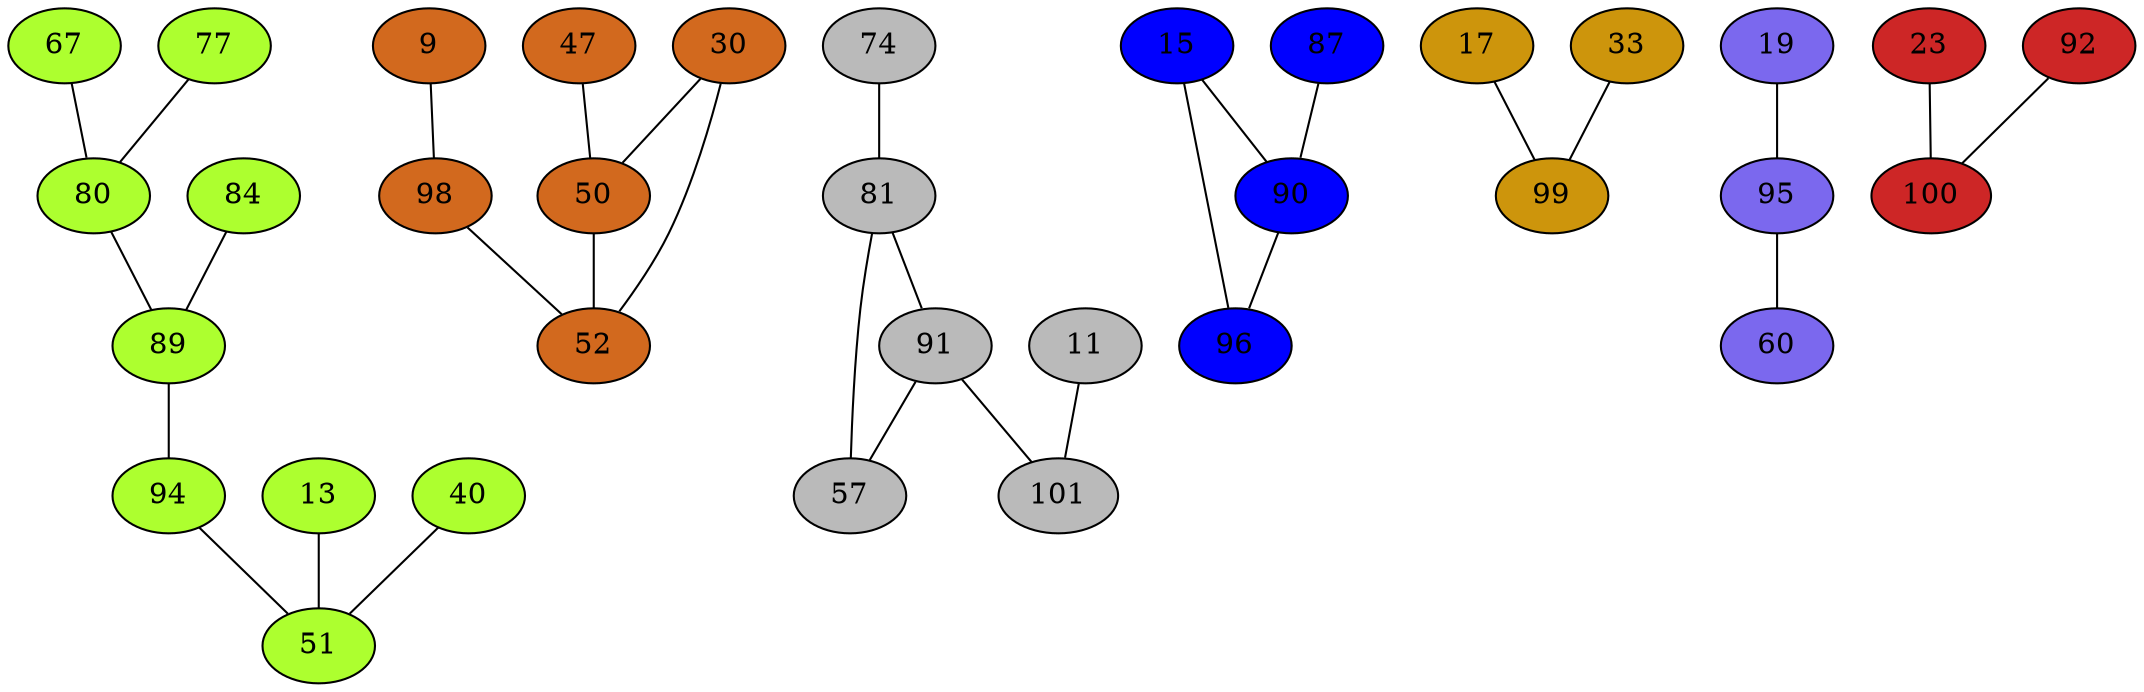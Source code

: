 strict graph {
67[label="67" style=filled fillcolor="greenyellow"];
67 -- 80
9[label="9" style=filled fillcolor="chocolate"];
9 -- 98
74[label="74" style=filled fillcolor="gray73"];
74 -- 81
11[label="11" style=filled fillcolor="gray73"];
11 -- 101
77[label="77" style=filled fillcolor="greenyellow"];
77 -- 80
13[label="13" style=filled fillcolor="greenyellow"];
13 -- 51
15[label="15" style=filled fillcolor="blue1"];
15 -- 96
15 -- 90
80[label="80" style=filled fillcolor="greenyellow"];
80 -- 67
80 -- 89
80 -- 77
17[label="17" style=filled fillcolor="darkgoldenrod3"];
17 -- 99
81[label="81" style=filled fillcolor="gray73"];
81 -- 57
81 -- 74
81 -- 91
19[label="19" style=filled fillcolor="mediumslateblue"];
19 -- 95
84[label="84" style=filled fillcolor="greenyellow"];
84 -- 89
23[label="23" style=filled fillcolor="firebrick3"];
23 -- 100
87[label="87" style=filled fillcolor="blue1"];
87 -- 90
89[label="89" style=filled fillcolor="greenyellow"];
89 -- 80
89 -- 84
89 -- 94
90[label="90" style=filled fillcolor="blue1"];
90 -- 96
90 -- 87
90 -- 15
91[label="91" style=filled fillcolor="gray73"];
91 -- 81
91 -- 101
91 -- 57
92[label="92" style=filled fillcolor="firebrick3"];
92 -- 100
94[label="94" style=filled fillcolor="greenyellow"];
94 -- 51
94 -- 89
30[label="30" style=filled fillcolor="chocolate"];
30 -- 50
30 -- 52
95[label="95" style=filled fillcolor="mediumslateblue"];
95 -- 19
95 -- 60
96[label="96" style=filled fillcolor="blue1"];
96 -- 90
96 -- 15
33[label="33" style=filled fillcolor="darkgoldenrod3"];
33 -- 99
98[label="98" style=filled fillcolor="chocolate"];
98 -- 52
98 -- 9
99[label="99" style=filled fillcolor="darkgoldenrod3"];
99 -- 33
99 -- 17
100[label="100" style=filled fillcolor="firebrick3"];
100 -- 23
100 -- 92
101[label="101" style=filled fillcolor="gray73"];
101 -- 11
101 -- 91
40[label="40" style=filled fillcolor="greenyellow"];
40 -- 51
47[label="47" style=filled fillcolor="chocolate"];
47 -- 50
50[label="50" style=filled fillcolor="chocolate"];
50 -- 52
50 -- 30
50 -- 47
51[label="51" style=filled fillcolor="greenyellow"];
51 -- 40
51 -- 13
51 -- 94
52[label="52" style=filled fillcolor="chocolate"];
52 -- 98
52 -- 50
52 -- 30
57[label="57" style=filled fillcolor="gray73"];
57 -- 81
57 -- 91
60[label="60" style=filled fillcolor="mediumslateblue"];
60 -- 95
}